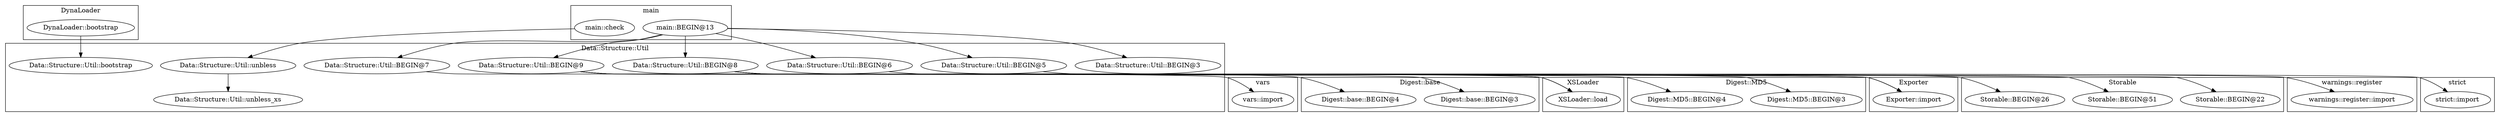 digraph {
graph [overlap=false]
subgraph cluster_Storable {
	label="Storable";
	"Storable::BEGIN@22";
	"Storable::BEGIN@51";
	"Storable::BEGIN@26";
}
subgraph cluster_Data_Structure_Util {
	label="Data::Structure::Util";
	"Data::Structure::Util::BEGIN@7";
	"Data::Structure::Util::BEGIN@9";
	"Data::Structure::Util::unbless_xs";
	"Data::Structure::Util::BEGIN@8";
	"Data::Structure::Util::bootstrap";
	"Data::Structure::Util::BEGIN@6";
	"Data::Structure::Util::BEGIN@3";
	"Data::Structure::Util::unbless";
	"Data::Structure::Util::BEGIN@5";
}
subgraph cluster_DynaLoader {
	label="DynaLoader";
	"DynaLoader::bootstrap";
}
subgraph cluster_Digest_base {
	label="Digest::base";
	"Digest::base::BEGIN@3";
	"Digest::base::BEGIN@4";
}
subgraph cluster_vars {
	label="vars";
	"vars::import";
}
subgraph cluster_main {
	label="main";
	"main::check";
	"main::BEGIN@13";
}
subgraph cluster_strict {
	label="strict";
	"strict::import";
}
subgraph cluster_XSLoader {
	label="XSLoader";
	"XSLoader::load";
}
subgraph cluster_Digest_MD5 {
	label="Digest::MD5";
	"Digest::MD5::BEGIN@3";
	"Digest::MD5::BEGIN@4";
}
subgraph cluster_Exporter {
	label="Exporter";
	"Exporter::import";
}
subgraph cluster_warnings_register {
	label="warnings::register";
	"warnings::register::import";
}
"main::BEGIN@13" -> "Data::Structure::Util::BEGIN@9";
"main::check" -> "Data::Structure::Util::unbless";
"Data::Structure::Util::BEGIN@8" -> "Exporter::import";
"Data::Structure::Util::BEGIN@9" -> "Exporter::import";
"Data::Structure::Util::BEGIN@8" -> "Storable::BEGIN@22";
"Data::Structure::Util::BEGIN@8" -> "Storable::BEGIN@26";
"DynaLoader::bootstrap" -> "Data::Structure::Util::bootstrap";
"Data::Structure::Util::BEGIN@9" -> "Digest::base::BEGIN@3";
"main::BEGIN@13" -> "Data::Structure::Util::BEGIN@8";
"Data::Structure::Util::BEGIN@9" -> "Digest::base::BEGIN@4";
"main::BEGIN@13" -> "Data::Structure::Util::BEGIN@5";
"Data::Structure::Util::BEGIN@8" -> "Storable::BEGIN@51";
"Data::Structure::Util::unbless" -> "Data::Structure::Util::unbless_xs";
"Data::Structure::Util::BEGIN@7" -> "vars::import";
"main::BEGIN@13" -> "Data::Structure::Util::BEGIN@3";
"main::BEGIN@13" -> "Data::Structure::Util::BEGIN@6";
"Data::Structure::Util::BEGIN@9" -> "XSLoader::load";
"Data::Structure::Util::BEGIN@8" -> "XSLoader::load";
"Data::Structure::Util::BEGIN@9" -> "Digest::MD5::BEGIN@4";
"main::BEGIN@13" -> "Data::Structure::Util::BEGIN@7";
"Data::Structure::Util::BEGIN@9" -> "Digest::MD5::BEGIN@3";
"Data::Structure::Util::BEGIN@5" -> "strict::import";
"Data::Structure::Util::BEGIN@6" -> "warnings::register::import";
}
